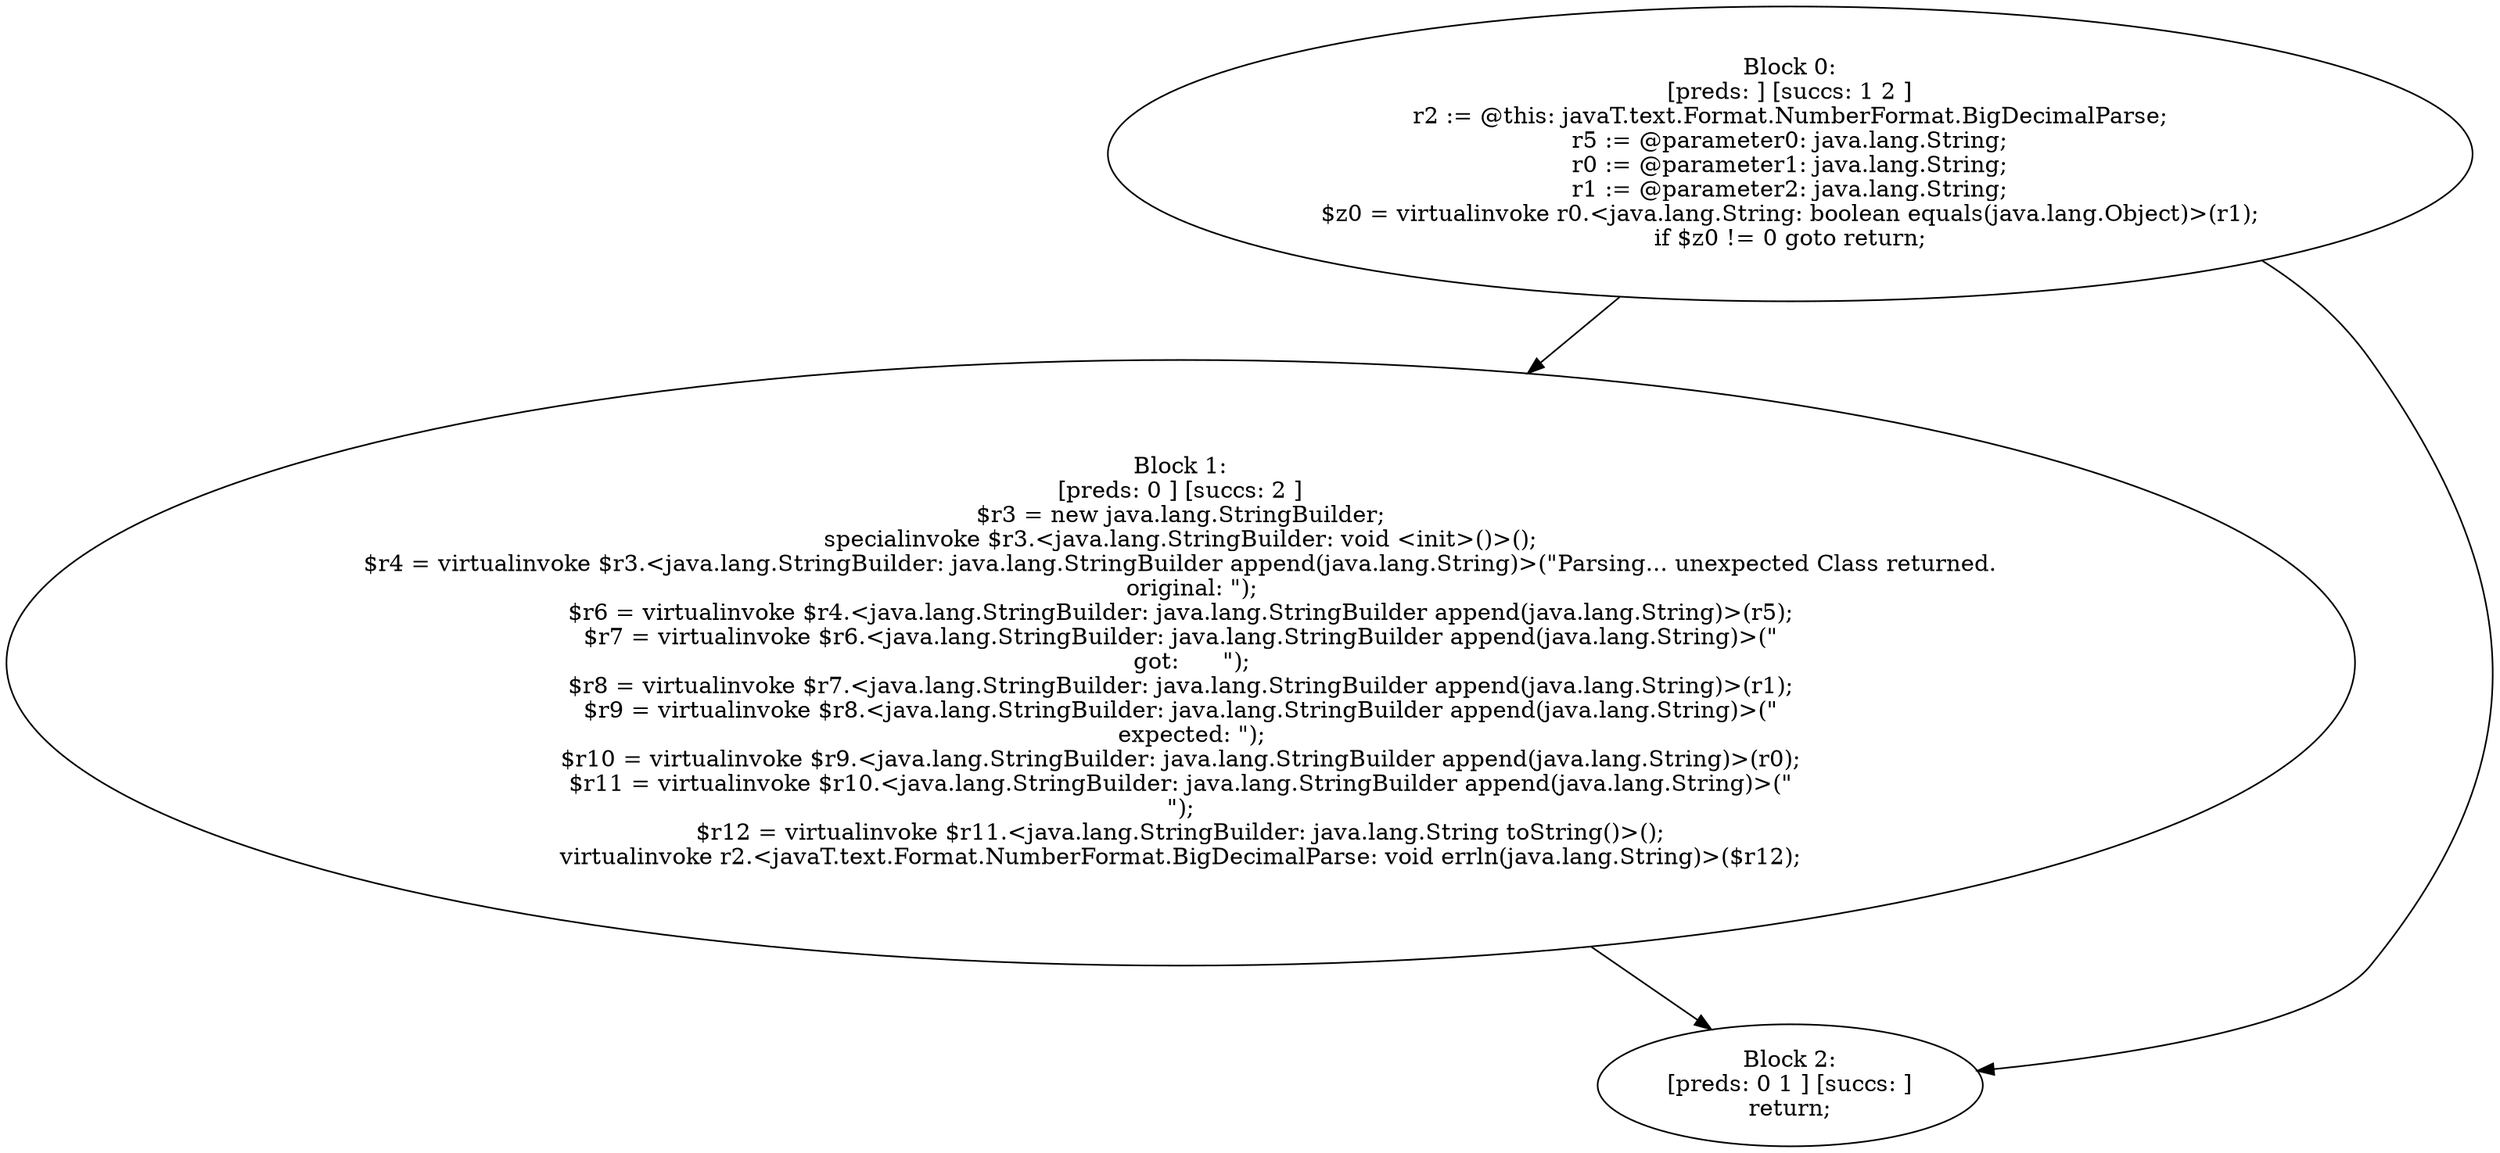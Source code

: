 digraph "unitGraph" {
    "Block 0:
[preds: ] [succs: 1 2 ]
r2 := @this: javaT.text.Format.NumberFormat.BigDecimalParse;
r5 := @parameter0: java.lang.String;
r0 := @parameter1: java.lang.String;
r1 := @parameter2: java.lang.String;
$z0 = virtualinvoke r0.<java.lang.String: boolean equals(java.lang.Object)>(r1);
if $z0 != 0 goto return;
"
    "Block 1:
[preds: 0 ] [succs: 2 ]
$r3 = new java.lang.StringBuilder;
specialinvoke $r3.<java.lang.StringBuilder: void <init>()>();
$r4 = virtualinvoke $r3.<java.lang.StringBuilder: java.lang.StringBuilder append(java.lang.String)>(\"Parsing... unexpected Class returned.\n   original: \");
$r6 = virtualinvoke $r4.<java.lang.StringBuilder: java.lang.StringBuilder append(java.lang.String)>(r5);
$r7 = virtualinvoke $r6.<java.lang.StringBuilder: java.lang.StringBuilder append(java.lang.String)>(\"\n   got:      \");
$r8 = virtualinvoke $r7.<java.lang.StringBuilder: java.lang.StringBuilder append(java.lang.String)>(r1);
$r9 = virtualinvoke $r8.<java.lang.StringBuilder: java.lang.StringBuilder append(java.lang.String)>(\"\n   expected: \");
$r10 = virtualinvoke $r9.<java.lang.StringBuilder: java.lang.StringBuilder append(java.lang.String)>(r0);
$r11 = virtualinvoke $r10.<java.lang.StringBuilder: java.lang.StringBuilder append(java.lang.String)>(\"\n\");
$r12 = virtualinvoke $r11.<java.lang.StringBuilder: java.lang.String toString()>();
virtualinvoke r2.<javaT.text.Format.NumberFormat.BigDecimalParse: void errln(java.lang.String)>($r12);
"
    "Block 2:
[preds: 0 1 ] [succs: ]
return;
"
    "Block 0:
[preds: ] [succs: 1 2 ]
r2 := @this: javaT.text.Format.NumberFormat.BigDecimalParse;
r5 := @parameter0: java.lang.String;
r0 := @parameter1: java.lang.String;
r1 := @parameter2: java.lang.String;
$z0 = virtualinvoke r0.<java.lang.String: boolean equals(java.lang.Object)>(r1);
if $z0 != 0 goto return;
"->"Block 1:
[preds: 0 ] [succs: 2 ]
$r3 = new java.lang.StringBuilder;
specialinvoke $r3.<java.lang.StringBuilder: void <init>()>();
$r4 = virtualinvoke $r3.<java.lang.StringBuilder: java.lang.StringBuilder append(java.lang.String)>(\"Parsing... unexpected Class returned.\n   original: \");
$r6 = virtualinvoke $r4.<java.lang.StringBuilder: java.lang.StringBuilder append(java.lang.String)>(r5);
$r7 = virtualinvoke $r6.<java.lang.StringBuilder: java.lang.StringBuilder append(java.lang.String)>(\"\n   got:      \");
$r8 = virtualinvoke $r7.<java.lang.StringBuilder: java.lang.StringBuilder append(java.lang.String)>(r1);
$r9 = virtualinvoke $r8.<java.lang.StringBuilder: java.lang.StringBuilder append(java.lang.String)>(\"\n   expected: \");
$r10 = virtualinvoke $r9.<java.lang.StringBuilder: java.lang.StringBuilder append(java.lang.String)>(r0);
$r11 = virtualinvoke $r10.<java.lang.StringBuilder: java.lang.StringBuilder append(java.lang.String)>(\"\n\");
$r12 = virtualinvoke $r11.<java.lang.StringBuilder: java.lang.String toString()>();
virtualinvoke r2.<javaT.text.Format.NumberFormat.BigDecimalParse: void errln(java.lang.String)>($r12);
";
    "Block 0:
[preds: ] [succs: 1 2 ]
r2 := @this: javaT.text.Format.NumberFormat.BigDecimalParse;
r5 := @parameter0: java.lang.String;
r0 := @parameter1: java.lang.String;
r1 := @parameter2: java.lang.String;
$z0 = virtualinvoke r0.<java.lang.String: boolean equals(java.lang.Object)>(r1);
if $z0 != 0 goto return;
"->"Block 2:
[preds: 0 1 ] [succs: ]
return;
";
    "Block 1:
[preds: 0 ] [succs: 2 ]
$r3 = new java.lang.StringBuilder;
specialinvoke $r3.<java.lang.StringBuilder: void <init>()>();
$r4 = virtualinvoke $r3.<java.lang.StringBuilder: java.lang.StringBuilder append(java.lang.String)>(\"Parsing... unexpected Class returned.\n   original: \");
$r6 = virtualinvoke $r4.<java.lang.StringBuilder: java.lang.StringBuilder append(java.lang.String)>(r5);
$r7 = virtualinvoke $r6.<java.lang.StringBuilder: java.lang.StringBuilder append(java.lang.String)>(\"\n   got:      \");
$r8 = virtualinvoke $r7.<java.lang.StringBuilder: java.lang.StringBuilder append(java.lang.String)>(r1);
$r9 = virtualinvoke $r8.<java.lang.StringBuilder: java.lang.StringBuilder append(java.lang.String)>(\"\n   expected: \");
$r10 = virtualinvoke $r9.<java.lang.StringBuilder: java.lang.StringBuilder append(java.lang.String)>(r0);
$r11 = virtualinvoke $r10.<java.lang.StringBuilder: java.lang.StringBuilder append(java.lang.String)>(\"\n\");
$r12 = virtualinvoke $r11.<java.lang.StringBuilder: java.lang.String toString()>();
virtualinvoke r2.<javaT.text.Format.NumberFormat.BigDecimalParse: void errln(java.lang.String)>($r12);
"->"Block 2:
[preds: 0 1 ] [succs: ]
return;
";
}
